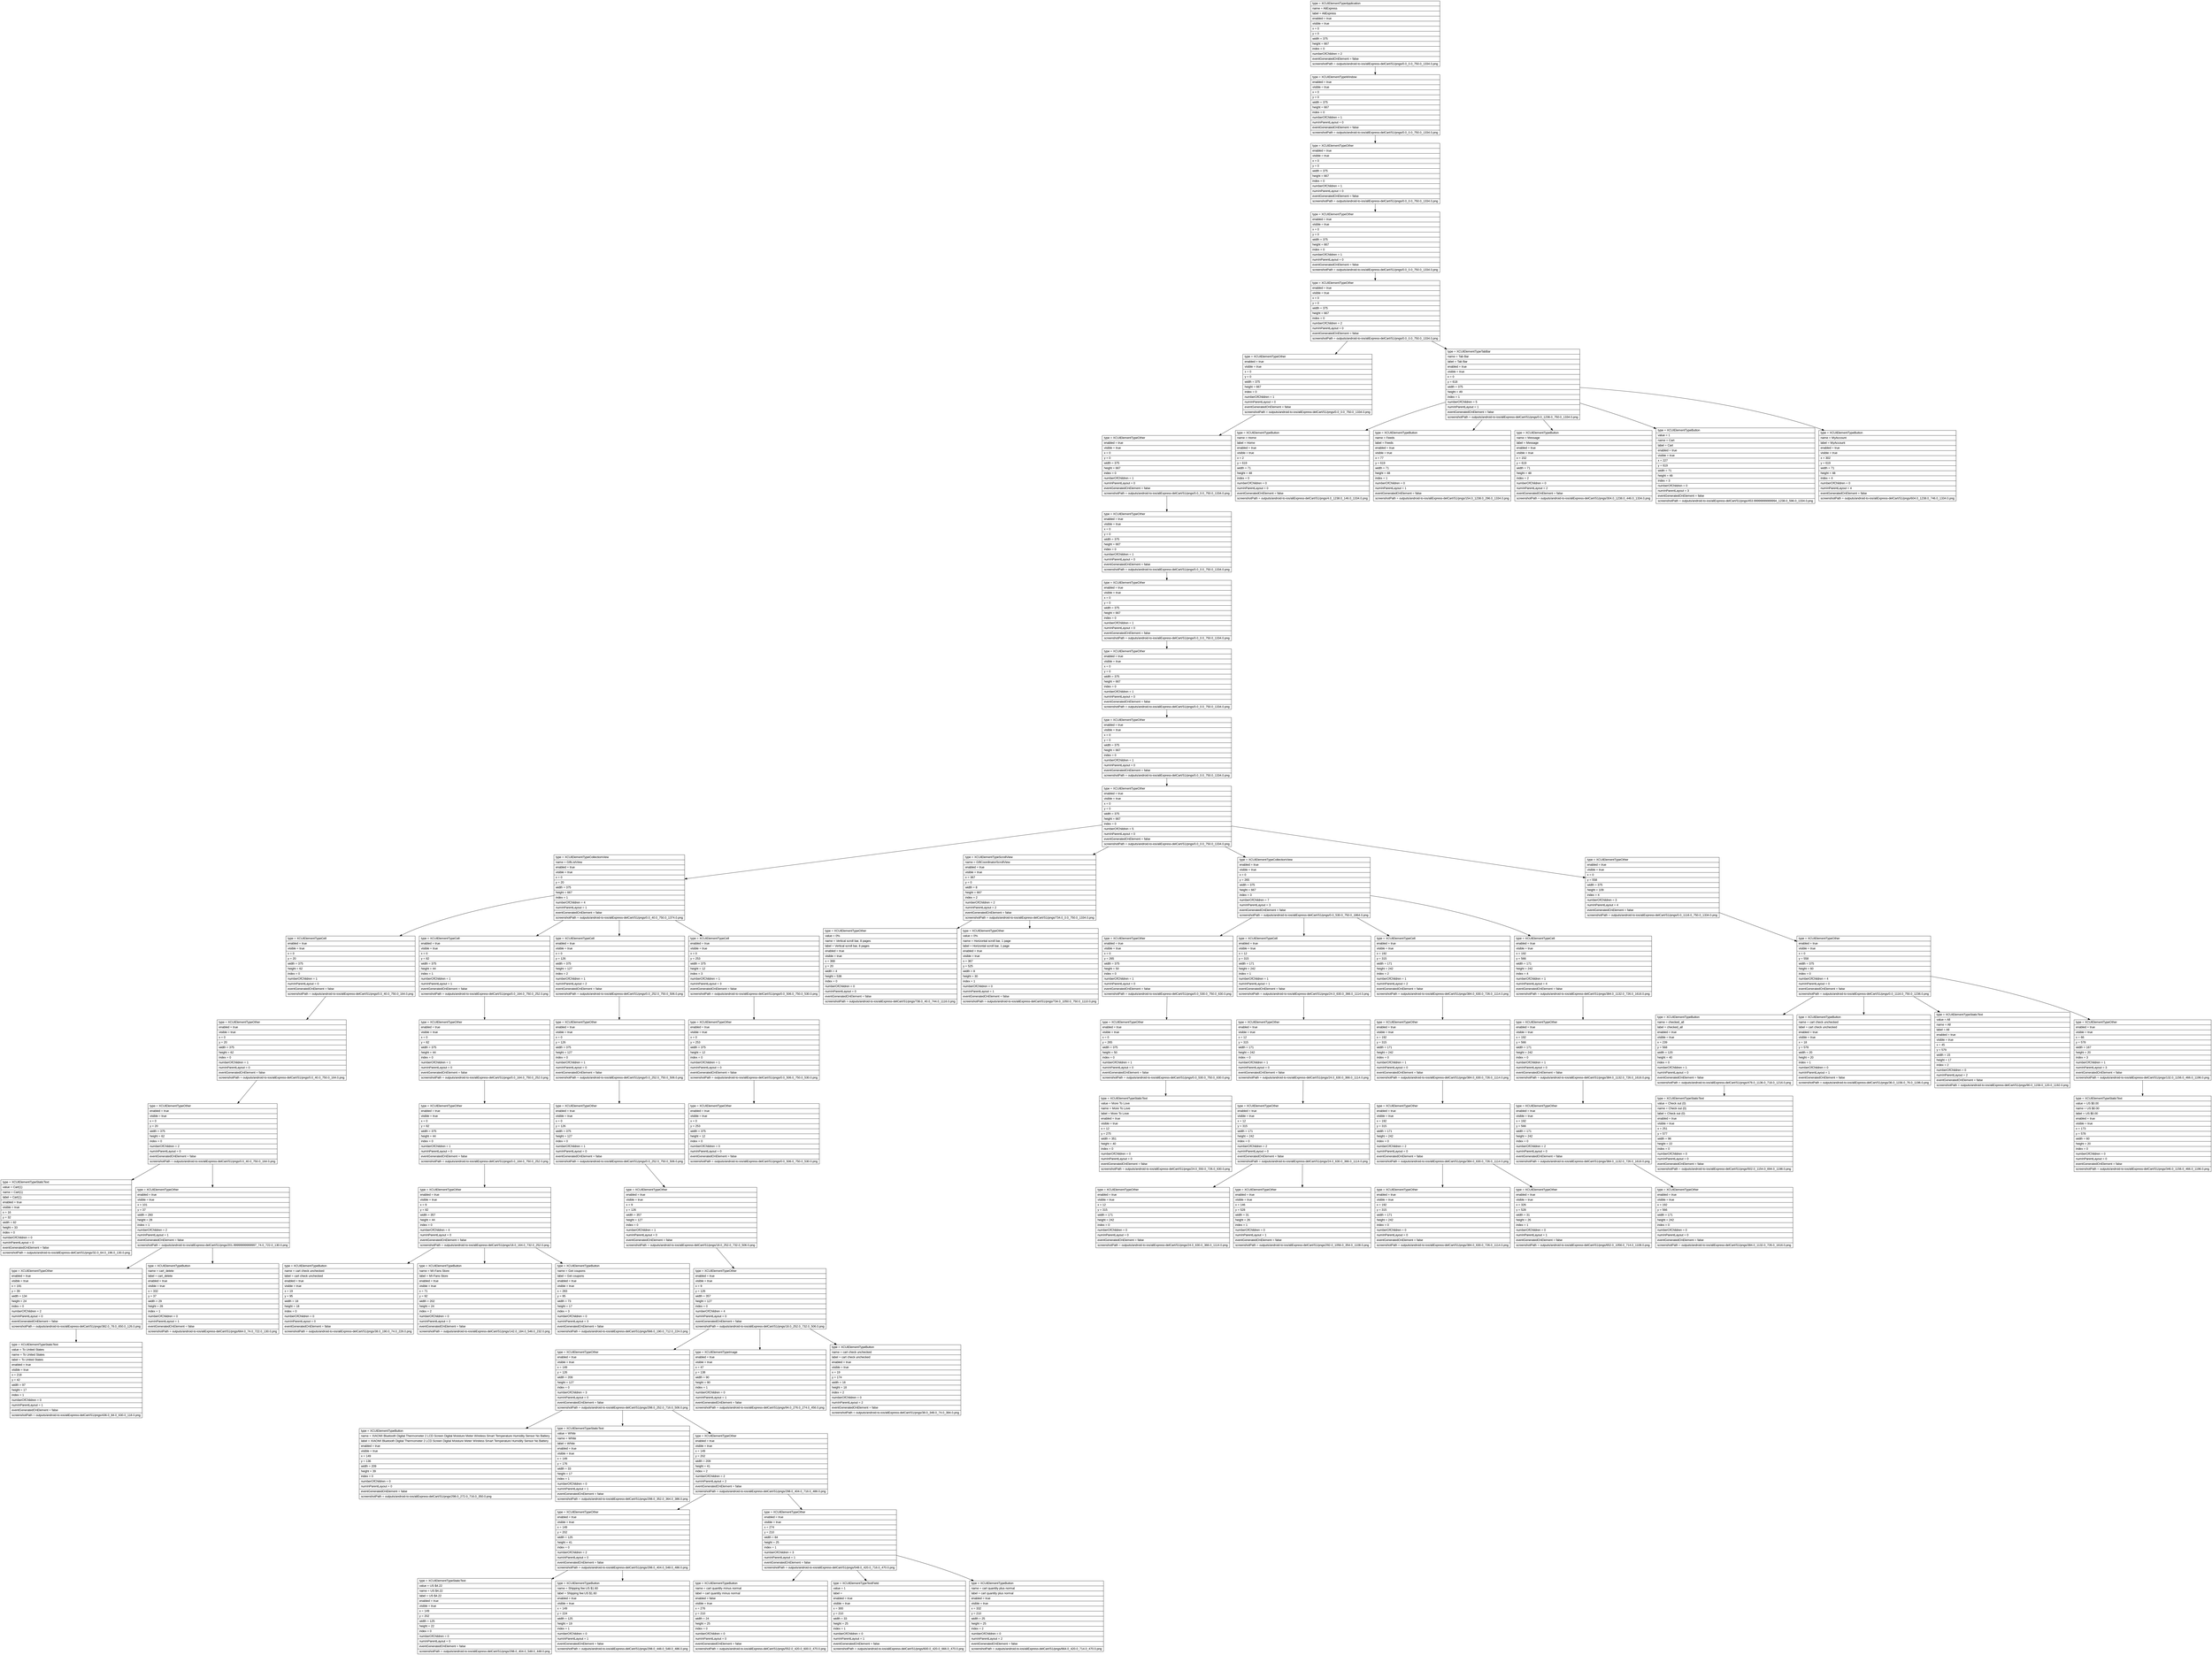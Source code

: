 digraph Layout {

	node [shape=record fontname=Arial];

	0	[label="{type = XCUIElementTypeApplication\l|name = AliExpress\l|label = AliExpress\l|enabled = true\l|visible = true\l|x = 0\l|y = 0\l|width = 375\l|height = 667\l|index = 0\l|numberOfChildren = 2\l|eventGeneratedOnElement = false \l|screenshotPath = outputs/android-to-ios/aliExpress-delCart/S1/pngs/0.0_0.0_750.0_1334.0.png\l}"]
	1	[label="{type = XCUIElementTypeWindow\l|enabled = true\l|visible = true\l|x = 0\l|y = 0\l|width = 375\l|height = 667\l|index = 0\l|numberOfChildren = 1\l|numInParentLayout = 0\l|eventGeneratedOnElement = false \l|screenshotPath = outputs/android-to-ios/aliExpress-delCart/S1/pngs/0.0_0.0_750.0_1334.0.png\l}"]
	2	[label="{type = XCUIElementTypeOther\l|enabled = true\l|visible = true\l|x = 0\l|y = 0\l|width = 375\l|height = 667\l|index = 0\l|numberOfChildren = 1\l|numInParentLayout = 0\l|eventGeneratedOnElement = false \l|screenshotPath = outputs/android-to-ios/aliExpress-delCart/S1/pngs/0.0_0.0_750.0_1334.0.png\l}"]
	3	[label="{type = XCUIElementTypeOther\l|enabled = true\l|visible = true\l|x = 0\l|y = 0\l|width = 375\l|height = 667\l|index = 0\l|numberOfChildren = 1\l|numInParentLayout = 0\l|eventGeneratedOnElement = false \l|screenshotPath = outputs/android-to-ios/aliExpress-delCart/S1/pngs/0.0_0.0_750.0_1334.0.png\l}"]
	4	[label="{type = XCUIElementTypeOther\l|enabled = true\l|visible = true\l|x = 0\l|y = 0\l|width = 375\l|height = 667\l|index = 0\l|numberOfChildren = 2\l|numInParentLayout = 0\l|eventGeneratedOnElement = false \l|screenshotPath = outputs/android-to-ios/aliExpress-delCart/S1/pngs/0.0_0.0_750.0_1334.0.png\l}"]
	5	[label="{type = XCUIElementTypeOther\l|enabled = true\l|visible = true\l|x = 0\l|y = 0\l|width = 375\l|height = 667\l|index = 0\l|numberOfChildren = 1\l|numInParentLayout = 0\l|eventGeneratedOnElement = false \l|screenshotPath = outputs/android-to-ios/aliExpress-delCart/S1/pngs/0.0_0.0_750.0_1334.0.png\l}"]
	6	[label="{type = XCUIElementTypeTabBar\l|name = Tab Bar\l|label = Tab Bar\l|enabled = true\l|visible = true\l|x = 0\l|y = 618\l|width = 375\l|height = 49\l|index = 1\l|numberOfChildren = 5\l|numInParentLayout = 1\l|eventGeneratedOnElement = false \l|screenshotPath = outputs/android-to-ios/aliExpress-delCart/S1/pngs/0.0_1236.0_750.0_1334.0.png\l}"]
	7	[label="{type = XCUIElementTypeOther\l|enabled = true\l|visible = true\l|x = 0\l|y = 0\l|width = 375\l|height = 667\l|index = 0\l|numberOfChildren = 1\l|numInParentLayout = 0\l|eventGeneratedOnElement = false \l|screenshotPath = outputs/android-to-ios/aliExpress-delCart/S1/pngs/0.0_0.0_750.0_1334.0.png\l}"]
	8	[label="{type = XCUIElementTypeButton\l|name = Home\l|label = Home\l|enabled = true\l|visible = true\l|x = 2\l|y = 619\l|width = 71\l|height = 48\l|index = 0\l|numberOfChildren = 0\l|numInParentLayout = 0\l|eventGeneratedOnElement = false \l|screenshotPath = outputs/android-to-ios/aliExpress-delCart/S1/pngs/4.0_1238.0_146.0_1334.0.png\l}"]
	9	[label="{type = XCUIElementTypeButton\l|name = Feeds\l|label = Feeds\l|enabled = true\l|visible = true\l|x = 77\l|y = 619\l|width = 71\l|height = 48\l|index = 1\l|numberOfChildren = 0\l|numInParentLayout = 1\l|eventGeneratedOnElement = false \l|screenshotPath = outputs/android-to-ios/aliExpress-delCart/S1/pngs/154.0_1238.0_296.0_1334.0.png\l}"]
	10	[label="{type = XCUIElementTypeButton\l|name = Message\l|label = Message\l|enabled = true\l|visible = true\l|x = 152\l|y = 619\l|width = 71\l|height = 48\l|index = 2\l|numberOfChildren = 0\l|numInParentLayout = 2\l|eventGeneratedOnElement = false \l|screenshotPath = outputs/android-to-ios/aliExpress-delCart/S1/pngs/304.0_1238.0_446.0_1334.0.png\l}"]
	11	[label="{type = XCUIElementTypeButton\l|value = 1\l|name = Cart\l|label = Cart\l|enabled = true\l|visible = true\l|x = 227\l|y = 619\l|width = 71\l|height = 48\l|index = 3\l|numberOfChildren = 0\l|numInParentLayout = 3\l|eventGeneratedOnElement = false \l|screenshotPath = outputs/android-to-ios/aliExpress-delCart/S1/pngs/453.99999999999994_1238.0_596.0_1334.0.png\l}"]
	12	[label="{type = XCUIElementTypeButton\l|name = MyAccount\l|label = MyAccount\l|enabled = true\l|visible = true\l|x = 302\l|y = 619\l|width = 71\l|height = 48\l|index = 4\l|numberOfChildren = 0\l|numInParentLayout = 4\l|eventGeneratedOnElement = false \l|screenshotPath = outputs/android-to-ios/aliExpress-delCart/S1/pngs/604.0_1238.0_746.0_1334.0.png\l}"]
	13	[label="{type = XCUIElementTypeOther\l|enabled = true\l|visible = true\l|x = 0\l|y = 0\l|width = 375\l|height = 667\l|index = 0\l|numberOfChildren = 1\l|numInParentLayout = 0\l|eventGeneratedOnElement = false \l|screenshotPath = outputs/android-to-ios/aliExpress-delCart/S1/pngs/0.0_0.0_750.0_1334.0.png\l}"]
	14	[label="{type = XCUIElementTypeOther\l|enabled = true\l|visible = true\l|x = 0\l|y = 0\l|width = 375\l|height = 667\l|index = 0\l|numberOfChildren = 1\l|numInParentLayout = 0\l|eventGeneratedOnElement = false \l|screenshotPath = outputs/android-to-ios/aliExpress-delCart/S1/pngs/0.0_0.0_750.0_1334.0.png\l}"]
	15	[label="{type = XCUIElementTypeOther\l|enabled = true\l|visible = true\l|x = 0\l|y = 0\l|width = 375\l|height = 667\l|index = 0\l|numberOfChildren = 1\l|numInParentLayout = 0\l|eventGeneratedOnElement = false \l|screenshotPath = outputs/android-to-ios/aliExpress-delCart/S1/pngs/0.0_0.0_750.0_1334.0.png\l}"]
	16	[label="{type = XCUIElementTypeOther\l|enabled = true\l|visible = true\l|x = 0\l|y = 0\l|width = 375\l|height = 667\l|index = 0\l|numberOfChildren = 1\l|numInParentLayout = 0\l|eventGeneratedOnElement = false \l|screenshotPath = outputs/android-to-ios/aliExpress-delCart/S1/pngs/0.0_0.0_750.0_1334.0.png\l}"]
	17	[label="{type = XCUIElementTypeOther\l|enabled = true\l|visible = true\l|x = 0\l|y = 0\l|width = 375\l|height = 667\l|index = 0\l|numberOfChildren = 5\l|numInParentLayout = 0\l|eventGeneratedOnElement = false \l|screenshotPath = outputs/android-to-ios/aliExpress-delCart/S1/pngs/0.0_0.0_750.0_1334.0.png\l}"]
	18	[label="{type = XCUIElementTypeCollectionView\l|name = GBListView\l|enabled = true\l|visible = true\l|x = 0\l|y = 20\l|width = 375\l|height = 667\l|index = 1\l|numberOfChildren = 4\l|numInParentLayout = 1\l|eventGeneratedOnElement = false \l|screenshotPath = outputs/android-to-ios/aliExpress-delCart/S1/pngs/0.0_40.0_750.0_1374.0.png\l}"]
	19	[label="{type = XCUIElementTypeScrollView\l|name = GBCoordinatorScrollView\l|enabled = true\l|visible = true\l|x = 367\l|y = 0\l|width = 8\l|height = 667\l|index = 2\l|numberOfChildren = 2\l|numInParentLayout = 2\l|eventGeneratedOnElement = false \l|screenshotPath = outputs/android-to-ios/aliExpress-delCart/S1/pngs/734.0_0.0_750.0_1334.0.png\l}"]
	20	[label="{type = XCUIElementTypeCollectionView\l|enabled = true\l|visible = true\l|x = 0\l|y = 265\l|width = 375\l|height = 667\l|index = 3\l|numberOfChildren = 7\l|numInParentLayout = 3\l|eventGeneratedOnElement = false \l|screenshotPath = outputs/android-to-ios/aliExpress-delCart/S1/pngs/0.0_530.0_750.0_1864.0.png\l}"]
	21	[label="{type = XCUIElementTypeOther\l|enabled = true\l|visible = true\l|x = 0\l|y = 558\l|width = 375\l|height = 109\l|index = 4\l|numberOfChildren = 3\l|numInParentLayout = 4\l|eventGeneratedOnElement = false \l|screenshotPath = outputs/android-to-ios/aliExpress-delCart/S1/pngs/0.0_1116.0_750.0_1334.0.png\l}"]
	22	[label="{type = XCUIElementTypeCell\l|enabled = true\l|visible = true\l|x = 0\l|y = 20\l|width = 375\l|height = 62\l|index = 0\l|numberOfChildren = 1\l|numInParentLayout = 0\l|eventGeneratedOnElement = false \l|screenshotPath = outputs/android-to-ios/aliExpress-delCart/S1/pngs/0.0_40.0_750.0_164.0.png\l}"]
	23	[label="{type = XCUIElementTypeCell\l|enabled = true\l|visible = true\l|x = 0\l|y = 82\l|width = 375\l|height = 44\l|index = 1\l|numberOfChildren = 1\l|numInParentLayout = 1\l|eventGeneratedOnElement = false \l|screenshotPath = outputs/android-to-ios/aliExpress-delCart/S1/pngs/0.0_164.0_750.0_252.0.png\l}"]
	24	[label="{type = XCUIElementTypeCell\l|enabled = true\l|visible = true\l|x = 0\l|y = 126\l|width = 375\l|height = 127\l|index = 2\l|numberOfChildren = 1\l|numInParentLayout = 2\l|eventGeneratedOnElement = false \l|screenshotPath = outputs/android-to-ios/aliExpress-delCart/S1/pngs/0.0_252.0_750.0_506.0.png\l}"]
	25	[label="{type = XCUIElementTypeCell\l|enabled = true\l|visible = true\l|x = 0\l|y = 253\l|width = 375\l|height = 12\l|index = 3\l|numberOfChildren = 1\l|numInParentLayout = 3\l|eventGeneratedOnElement = false \l|screenshotPath = outputs/android-to-ios/aliExpress-delCart/S1/pngs/0.0_506.0_750.0_530.0.png\l}"]
	26	[label="{type = XCUIElementTypeOther\l|value = 0%\l|name = Vertical scroll bar, 8 pages\l|label = Vertical scroll bar, 8 pages\l|enabled = true\l|visible = true\l|x = 368\l|y = 20\l|width = 4\l|height = 538\l|index = 0\l|numberOfChildren = 0\l|numInParentLayout = 0\l|eventGeneratedOnElement = false \l|screenshotPath = outputs/android-to-ios/aliExpress-delCart/S1/pngs/736.0_40.0_744.0_1116.0.png\l}"]
	27	[label="{type = XCUIElementTypeOther\l|value = 0%\l|name = Horizontal scroll bar, 1 page\l|label = Horizontal scroll bar, 1 page\l|enabled = true\l|visible = true\l|x = 367\l|y = 525\l|width = 8\l|height = 30\l|index = 1\l|numberOfChildren = 0\l|numInParentLayout = 1\l|eventGeneratedOnElement = false \l|screenshotPath = outputs/android-to-ios/aliExpress-delCart/S1/pngs/734.0_1050.0_750.0_1110.0.png\l}"]
	28	[label="{type = XCUIElementTypeOther\l|enabled = true\l|visible = true\l|x = 0\l|y = 265\l|width = 375\l|height = 50\l|index = 0\l|numberOfChildren = 1\l|numInParentLayout = 0\l|eventGeneratedOnElement = false \l|screenshotPath = outputs/android-to-ios/aliExpress-delCart/S1/pngs/0.0_530.0_750.0_630.0.png\l}"]
	29	[label="{type = XCUIElementTypeCell\l|enabled = true\l|visible = true\l|x = 12\l|y = 315\l|width = 171\l|height = 242\l|index = 1\l|numberOfChildren = 1\l|numInParentLayout = 1\l|eventGeneratedOnElement = false \l|screenshotPath = outputs/android-to-ios/aliExpress-delCart/S1/pngs/24.0_630.0_366.0_1114.0.png\l}"]
	30	[label="{type = XCUIElementTypeCell\l|enabled = true\l|visible = true\l|x = 192\l|y = 315\l|width = 171\l|height = 242\l|index = 2\l|numberOfChildren = 1\l|numInParentLayout = 2\l|eventGeneratedOnElement = false \l|screenshotPath = outputs/android-to-ios/aliExpress-delCart/S1/pngs/384.0_630.0_726.0_1114.0.png\l}"]
	31	[label="{type = XCUIElementTypeCell\l|enabled = true\l|visible = true\l|x = 192\l|y = 566\l|width = 171\l|height = 242\l|index = 4\l|numberOfChildren = 1\l|numInParentLayout = 4\l|eventGeneratedOnElement = false \l|screenshotPath = outputs/android-to-ios/aliExpress-delCart/S1/pngs/384.0_1132.0_726.0_1616.0.png\l}"]
	32	[label="{type = XCUIElementTypeOther\l|enabled = true\l|visible = true\l|x = 0\l|y = 558\l|width = 375\l|height = 60\l|index = 0\l|numberOfChildren = 4\l|numInParentLayout = 0\l|eventGeneratedOnElement = false \l|screenshotPath = outputs/android-to-ios/aliExpress-delCart/S1/pngs/0.0_1116.0_750.0_1236.0.png\l}"]
	33	[label="{type = XCUIElementTypeOther\l|enabled = true\l|visible = true\l|x = 0\l|y = 20\l|width = 375\l|height = 62\l|index = 0\l|numberOfChildren = 1\l|numInParentLayout = 0\l|eventGeneratedOnElement = false \l|screenshotPath = outputs/android-to-ios/aliExpress-delCart/S1/pngs/0.0_40.0_750.0_164.0.png\l}"]
	34	[label="{type = XCUIElementTypeOther\l|enabled = true\l|visible = true\l|x = 0\l|y = 82\l|width = 375\l|height = 44\l|index = 0\l|numberOfChildren = 1\l|numInParentLayout = 0\l|eventGeneratedOnElement = false \l|screenshotPath = outputs/android-to-ios/aliExpress-delCart/S1/pngs/0.0_164.0_750.0_252.0.png\l}"]
	35	[label="{type = XCUIElementTypeOther\l|enabled = true\l|visible = true\l|x = 0\l|y = 126\l|width = 375\l|height = 127\l|index = 0\l|numberOfChildren = 1\l|numInParentLayout = 0\l|eventGeneratedOnElement = false \l|screenshotPath = outputs/android-to-ios/aliExpress-delCart/S1/pngs/0.0_252.0_750.0_506.0.png\l}"]
	36	[label="{type = XCUIElementTypeOther\l|enabled = true\l|visible = true\l|x = 0\l|y = 253\l|width = 375\l|height = 12\l|index = 0\l|numberOfChildren = 1\l|numInParentLayout = 0\l|eventGeneratedOnElement = false \l|screenshotPath = outputs/android-to-ios/aliExpress-delCart/S1/pngs/0.0_506.0_750.0_530.0.png\l}"]
	37	[label="{type = XCUIElementTypeOther\l|enabled = true\l|visible = true\l|x = 0\l|y = 265\l|width = 375\l|height = 50\l|index = 0\l|numberOfChildren = 1\l|numInParentLayout = 0\l|eventGeneratedOnElement = false \l|screenshotPath = outputs/android-to-ios/aliExpress-delCart/S1/pngs/0.0_530.0_750.0_630.0.png\l}"]
	38	[label="{type = XCUIElementTypeOther\l|enabled = true\l|visible = true\l|x = 12\l|y = 315\l|width = 171\l|height = 242\l|index = 0\l|numberOfChildren = 1\l|numInParentLayout = 0\l|eventGeneratedOnElement = false \l|screenshotPath = outputs/android-to-ios/aliExpress-delCart/S1/pngs/24.0_630.0_366.0_1114.0.png\l}"]
	39	[label="{type = XCUIElementTypeOther\l|enabled = true\l|visible = true\l|x = 192\l|y = 315\l|width = 171\l|height = 242\l|index = 0\l|numberOfChildren = 1\l|numInParentLayout = 0\l|eventGeneratedOnElement = false \l|screenshotPath = outputs/android-to-ios/aliExpress-delCart/S1/pngs/384.0_630.0_726.0_1114.0.png\l}"]
	40	[label="{type = XCUIElementTypeOther\l|enabled = true\l|visible = true\l|x = 192\l|y = 566\l|width = 171\l|height = 242\l|index = 0\l|numberOfChildren = 1\l|numInParentLayout = 0\l|eventGeneratedOnElement = false \l|screenshotPath = outputs/android-to-ios/aliExpress-delCart/S1/pngs/384.0_1132.0_726.0_1616.0.png\l}"]
	41	[label="{type = XCUIElementTypeButton\l|name = checked_all\l|label = checked_all\l|enabled = true\l|visible = true\l|x = 239\l|y = 568\l|width = 120\l|height = 40\l|index = 0\l|numberOfChildren = 1\l|numInParentLayout = 0\l|eventGeneratedOnElement = false \l|screenshotPath = outputs/android-to-ios/aliExpress-delCart/S1/pngs/478.0_1136.0_718.0_1216.0.png\l}"]
	42	[label="{type = XCUIElementTypeButton\l|name = cart check unchecked\l|label = cart check unchecked\l|enabled = true\l|visible = true\l|x = 18\l|y = 578\l|width = 20\l|height = 20\l|index = 1\l|numberOfChildren = 0\l|numInParentLayout = 1\l|eventGeneratedOnElement = false \l|screenshotPath = outputs/android-to-ios/aliExpress-delCart/S1/pngs/36.0_1156.0_76.0_1196.0.png\l}"]
	43	[label="{type = XCUIElementTypeStaticText\l|value = All\l|name = All\l|label = All\l|enabled = true\l|visible = true\l|x = 45\l|y = 579\l|width = 15\l|height = 17\l|index = 2\l|numberOfChildren = 0\l|numInParentLayout = 2\l|eventGeneratedOnElement = false \l|screenshotPath = outputs/android-to-ios/aliExpress-delCart/S1/pngs/90.0_1158.0_120.0_1192.0.png\l}"]
	44	[label="{type = XCUIElementTypeOther\l|enabled = true\l|visible = true\l|x = 66\l|y = 578\l|width = 167\l|height = 20\l|index = 3\l|numberOfChildren = 1\l|numInParentLayout = 3\l|eventGeneratedOnElement = false \l|screenshotPath = outputs/android-to-ios/aliExpress-delCart/S1/pngs/132.0_1156.0_466.0_1196.0.png\l}"]
	45	[label="{type = XCUIElementTypeOther\l|enabled = true\l|visible = true\l|x = 0\l|y = 20\l|width = 375\l|height = 62\l|index = 0\l|numberOfChildren = 2\l|numInParentLayout = 0\l|eventGeneratedOnElement = false \l|screenshotPath = outputs/android-to-ios/aliExpress-delCart/S1/pngs/0.0_40.0_750.0_164.0.png\l}"]
	46	[label="{type = XCUIElementTypeOther\l|enabled = true\l|visible = true\l|x = 0\l|y = 82\l|width = 375\l|height = 44\l|index = 0\l|numberOfChildren = 1\l|numInParentLayout = 0\l|eventGeneratedOnElement = false \l|screenshotPath = outputs/android-to-ios/aliExpress-delCart/S1/pngs/0.0_164.0_750.0_252.0.png\l}"]
	47	[label="{type = XCUIElementTypeOther\l|enabled = true\l|visible = true\l|x = 0\l|y = 126\l|width = 375\l|height = 127\l|index = 0\l|numberOfChildren = 1\l|numInParentLayout = 0\l|eventGeneratedOnElement = false \l|screenshotPath = outputs/android-to-ios/aliExpress-delCart/S1/pngs/0.0_252.0_750.0_506.0.png\l}"]
	48	[label="{type = XCUIElementTypeOther\l|enabled = true\l|visible = true\l|x = 0\l|y = 253\l|width = 375\l|height = 12\l|index = 0\l|numberOfChildren = 0\l|numInParentLayout = 0\l|eventGeneratedOnElement = false \l|screenshotPath = outputs/android-to-ios/aliExpress-delCart/S1/pngs/0.0_506.0_750.0_530.0.png\l}"]
	49	[label="{type = XCUIElementTypeStaticText\l|value = More To Love\l|name = More To Love\l|label = More To Love\l|enabled = true\l|visible = true\l|x = 12\l|y = 275\l|width = 351\l|height = 40\l|index = 0\l|numberOfChildren = 0\l|numInParentLayout = 0\l|eventGeneratedOnElement = false \l|screenshotPath = outputs/android-to-ios/aliExpress-delCart/S1/pngs/24.0_550.0_726.0_630.0.png\l}"]
	50	[label="{type = XCUIElementTypeOther\l|enabled = true\l|visible = true\l|x = 12\l|y = 315\l|width = 171\l|height = 242\l|index = 0\l|numberOfChildren = 2\l|numInParentLayout = 0\l|eventGeneratedOnElement = false \l|screenshotPath = outputs/android-to-ios/aliExpress-delCart/S1/pngs/24.0_630.0_366.0_1114.0.png\l}"]
	51	[label="{type = XCUIElementTypeOther\l|enabled = true\l|visible = true\l|x = 192\l|y = 315\l|width = 171\l|height = 242\l|index = 0\l|numberOfChildren = 2\l|numInParentLayout = 0\l|eventGeneratedOnElement = false \l|screenshotPath = outputs/android-to-ios/aliExpress-delCart/S1/pngs/384.0_630.0_726.0_1114.0.png\l}"]
	52	[label="{type = XCUIElementTypeOther\l|enabled = true\l|visible = true\l|x = 192\l|y = 566\l|width = 171\l|height = 242\l|index = 0\l|numberOfChildren = 2\l|numInParentLayout = 0\l|eventGeneratedOnElement = false \l|screenshotPath = outputs/android-to-ios/aliExpress-delCart/S1/pngs/384.0_1132.0_726.0_1616.0.png\l}"]
	53	[label="{type = XCUIElementTypeStaticText\l|value = Check out (0)\l|name = Check out (0)\l|label = Check out (0)\l|enabled = true\l|visible = true\l|x = 251\l|y = 577\l|width = 96\l|height = 22\l|index = 0\l|numberOfChildren = 0\l|numInParentLayout = 0\l|eventGeneratedOnElement = false \l|screenshotPath = outputs/android-to-ios/aliExpress-delCart/S1/pngs/502.0_1154.0_694.0_1198.0.png\l}"]
	54	[label="{type = XCUIElementTypeStaticText\l|value = US $0.00\l|name = US $0.00\l|label = US $0.00\l|enabled = true\l|visible = true\l|x = 173\l|y = 578\l|width = 60\l|height = 20\l|index = 0\l|numberOfChildren = 0\l|numInParentLayout = 0\l|eventGeneratedOnElement = false \l|screenshotPath = outputs/android-to-ios/aliExpress-delCart/S1/pngs/346.0_1156.0_466.0_1196.0.png\l}"]
	55	[label="{type = XCUIElementTypeStaticText\l|value = Cart(1)\l|name = Cart(1)\l|label = Cart(1)\l|enabled = true\l|visible = true\l|x = 16\l|y = 32\l|width = 82\l|height = 33\l|index = 0\l|numberOfChildren = 0\l|numInParentLayout = 0\l|eventGeneratedOnElement = false \l|screenshotPath = outputs/android-to-ios/aliExpress-delCart/S1/pngs/32.0_64.0_196.0_130.0.png\l}"]
	56	[label="{type = XCUIElementTypeOther\l|enabled = true\l|visible = true\l|x = 101\l|y = 37\l|width = 260\l|height = 28\l|index = 1\l|numberOfChildren = 2\l|numInParentLayout = 1\l|eventGeneratedOnElement = false \l|screenshotPath = outputs/android-to-ios/aliExpress-delCart/S1/pngs/201.99999999999997_74.0_722.0_130.0.png\l}"]
	57	[label="{type = XCUIElementTypeOther\l|enabled = true\l|visible = true\l|x = 9\l|y = 82\l|width = 357\l|height = 44\l|index = 0\l|numberOfChildren = 4\l|numInParentLayout = 0\l|eventGeneratedOnElement = false \l|screenshotPath = outputs/android-to-ios/aliExpress-delCart/S1/pngs/18.0_164.0_732.0_252.0.png\l}"]
	58	[label="{type = XCUIElementTypeOther\l|enabled = true\l|visible = true\l|x = 9\l|y = 126\l|width = 357\l|height = 127\l|index = 0\l|numberOfChildren = 1\l|numInParentLayout = 0\l|eventGeneratedOnElement = false \l|screenshotPath = outputs/android-to-ios/aliExpress-delCart/S1/pngs/18.0_252.0_732.0_506.0.png\l}"]
	59	[label="{type = XCUIElementTypeOther\l|enabled = true\l|visible = true\l|x = 12\l|y = 315\l|width = 171\l|height = 242\l|index = 0\l|numberOfChildren = 0\l|numInParentLayout = 0\l|eventGeneratedOnElement = false \l|screenshotPath = outputs/android-to-ios/aliExpress-delCart/S1/pngs/24.0_630.0_366.0_1114.0.png\l}"]
	60	[label="{type = XCUIElementTypeOther\l|enabled = true\l|visible = true\l|x = 146\l|y = 528\l|width = 31\l|height = 26\l|index = 1\l|numberOfChildren = 0\l|numInParentLayout = 1\l|eventGeneratedOnElement = false \l|screenshotPath = outputs/android-to-ios/aliExpress-delCart/S1/pngs/292.0_1056.0_354.0_1108.0.png\l}"]
	61	[label="{type = XCUIElementTypeOther\l|enabled = true\l|visible = true\l|x = 192\l|y = 315\l|width = 171\l|height = 242\l|index = 0\l|numberOfChildren = 0\l|numInParentLayout = 0\l|eventGeneratedOnElement = false \l|screenshotPath = outputs/android-to-ios/aliExpress-delCart/S1/pngs/384.0_630.0_726.0_1114.0.png\l}"]
	62	[label="{type = XCUIElementTypeOther\l|enabled = true\l|visible = true\l|x = 326\l|y = 528\l|width = 31\l|height = 26\l|index = 1\l|numberOfChildren = 0\l|numInParentLayout = 1\l|eventGeneratedOnElement = false \l|screenshotPath = outputs/android-to-ios/aliExpress-delCart/S1/pngs/652.0_1056.0_714.0_1108.0.png\l}"]
	63	[label="{type = XCUIElementTypeOther\l|enabled = true\l|visible = true\l|x = 192\l|y = 566\l|width = 171\l|height = 242\l|index = 0\l|numberOfChildren = 0\l|numInParentLayout = 0\l|eventGeneratedOnElement = false \l|screenshotPath = outputs/android-to-ios/aliExpress-delCart/S1/pngs/384.0_1132.0_726.0_1616.0.png\l}"]
	64	[label="{type = XCUIElementTypeOther\l|enabled = true\l|visible = true\l|x = 191\l|y = 39\l|width = 134\l|height = 24\l|index = 0\l|numberOfChildren = 2\l|numInParentLayout = 0\l|eventGeneratedOnElement = false \l|screenshotPath = outputs/android-to-ios/aliExpress-delCart/S1/pngs/382.0_78.0_650.0_126.0.png\l}"]
	65	[label="{type = XCUIElementTypeButton\l|name = cart_delete\l|label = cart_delete\l|enabled = true\l|visible = true\l|x = 332\l|y = 37\l|width = 29\l|height = 28\l|index = 1\l|numberOfChildren = 0\l|numInParentLayout = 1\l|eventGeneratedOnElement = false \l|screenshotPath = outputs/android-to-ios/aliExpress-delCart/S1/pngs/664.0_74.0_722.0_130.0.png\l}"]
	66	[label="{type = XCUIElementTypeButton\l|name = cart check unchecked\l|label = cart check unchecked\l|enabled = true\l|visible = true\l|x = 19\l|y = 95\l|width = 18\l|height = 18\l|index = 0\l|numberOfChildren = 0\l|numInParentLayout = 0\l|eventGeneratedOnElement = false \l|screenshotPath = outputs/android-to-ios/aliExpress-delCart/S1/pngs/38.0_190.0_74.0_226.0.png\l}"]
	67	[label="{type = XCUIElementTypeButton\l|name = MI-Fans Store\l|label = MI-Fans Store\l|enabled = true\l|visible = true\l|x = 71\l|y = 92\l|width = 202\l|height = 24\l|index = 2\l|numberOfChildren = 0\l|numInParentLayout = 2\l|eventGeneratedOnElement = false \l|screenshotPath = outputs/android-to-ios/aliExpress-delCart/S1/pngs/142.0_184.0_546.0_232.0.png\l}"]
	68	[label="{type = XCUIElementTypeButton\l|name = Get coupons\l|label = Get coupons\l|enabled = true\l|visible = true\l|x = 283\l|y = 95\l|width = 73\l|height = 17\l|index = 3\l|numberOfChildren = 0\l|numInParentLayout = 3\l|eventGeneratedOnElement = false \l|screenshotPath = outputs/android-to-ios/aliExpress-delCart/S1/pngs/566.0_190.0_712.0_224.0.png\l}"]
	69	[label="{type = XCUIElementTypeOther\l|enabled = true\l|visible = true\l|x = 9\l|y = 126\l|width = 357\l|height = 127\l|index = 0\l|numberOfChildren = 4\l|numInParentLayout = 0\l|eventGeneratedOnElement = false \l|screenshotPath = outputs/android-to-ios/aliExpress-delCart/S1/pngs/18.0_252.0_732.0_506.0.png\l}"]
	70	[label="{type = XCUIElementTypeStaticText\l|value = To United States\l|name = To United States\l|label = To United States\l|enabled = true\l|visible = true\l|x = 218\l|y = 42\l|width = 97\l|height = 17\l|index = 1\l|numberOfChildren = 0\l|numInParentLayout = 1\l|eventGeneratedOnElement = false \l|screenshotPath = outputs/android-to-ios/aliExpress-delCart/S1/pngs/436.0_84.0_630.0_118.0.png\l}"]
	71	[label="{type = XCUIElementTypeOther\l|enabled = true\l|visible = true\l|x = 149\l|y = 126\l|width = 209\l|height = 127\l|index = 0\l|numberOfChildren = 3\l|numInParentLayout = 0\l|eventGeneratedOnElement = false \l|screenshotPath = outputs/android-to-ios/aliExpress-delCart/S1/pngs/298.0_252.0_716.0_506.0.png\l}"]
	72	[label="{type = XCUIElementTypeImage\l|enabled = true\l|visible = true\l|x = 47\l|y = 138\l|width = 90\l|height = 90\l|index = 1\l|numberOfChildren = 0\l|numInParentLayout = 1\l|eventGeneratedOnElement = false \l|screenshotPath = outputs/android-to-ios/aliExpress-delCart/S1/pngs/94.0_276.0_274.0_456.0.png\l}"]
	73	[label="{type = XCUIElementTypeButton\l|name = cart check unchecked\l|label = cart check unchecked\l|enabled = true\l|visible = true\l|x = 19\l|y = 174\l|width = 18\l|height = 18\l|index = 2\l|numberOfChildren = 0\l|numInParentLayout = 2\l|eventGeneratedOnElement = false \l|screenshotPath = outputs/android-to-ios/aliExpress-delCart/S1/pngs/38.0_348.0_74.0_384.0.png\l}"]
	74	[label="{type = XCUIElementTypeButton\l|name = XIAOMI Bluetooth Digital Thermometer 2 LCD Screen Digital Moisture Meter Wireless Smart Temperature Humidity Sensor No Battery\l|label = XIAOMI Bluetooth Digital Thermometer 2 LCD Screen Digital Moisture Meter Wireless Smart Temperature Humidity Sensor No Battery\l|enabled = true\l|visible = true\l|x = 149\l|y = 136\l|width = 209\l|height = 39\l|index = 0\l|numberOfChildren = 0\l|numInParentLayout = 0\l|eventGeneratedOnElement = false \l|screenshotPath = outputs/android-to-ios/aliExpress-delCart/S1/pngs/298.0_272.0_716.0_350.0.png\l}"]
	75	[label="{type = XCUIElementTypeStaticText\l|value = White\l|name = White\l|label = White\l|enabled = true\l|visible = true\l|x = 149\l|y = 176\l|width = 33\l|height = 17\l|index = 1\l|numberOfChildren = 0\l|numInParentLayout = 1\l|eventGeneratedOnElement = false \l|screenshotPath = outputs/android-to-ios/aliExpress-delCart/S1/pngs/298.0_352.0_364.0_386.0.png\l}"]
	76	[label="{type = XCUIElementTypeOther\l|enabled = true\l|visible = true\l|x = 149\l|y = 202\l|width = 209\l|height = 41\l|index = 2\l|numberOfChildren = 2\l|numInParentLayout = 2\l|eventGeneratedOnElement = false \l|screenshotPath = outputs/android-to-ios/aliExpress-delCart/S1/pngs/298.0_404.0_716.0_486.0.png\l}"]
	77	[label="{type = XCUIElementTypeOther\l|enabled = true\l|visible = true\l|x = 149\l|y = 202\l|width = 125\l|height = 41\l|index = 0\l|numberOfChildren = 2\l|numInParentLayout = 0\l|eventGeneratedOnElement = false \l|screenshotPath = outputs/android-to-ios/aliExpress-delCart/S1/pngs/298.0_404.0_548.0_486.0.png\l}"]
	78	[label="{type = XCUIElementTypeOther\l|enabled = true\l|visible = true\l|x = 274\l|y = 210\l|width = 84\l|height = 25\l|index = 1\l|numberOfChildren = 3\l|numInParentLayout = 1\l|eventGeneratedOnElement = false \l|screenshotPath = outputs/android-to-ios/aliExpress-delCart/S1/pngs/548.0_420.0_716.0_470.0.png\l}"]
	79	[label="{type = XCUIElementTypeStaticText\l|value = US $4.22\l|name = US $4.22\l|label = US $4.22\l|enabled = true\l|visible = true\l|x = 149\l|y = 202\l|width = 125\l|height = 22\l|index = 0\l|numberOfChildren = 0\l|numInParentLayout = 0\l|eventGeneratedOnElement = false \l|screenshotPath = outputs/android-to-ios/aliExpress-delCart/S1/pngs/298.0_404.0_548.0_448.0.png\l}"]
	80	[label="{type = XCUIElementTypeButton\l|name = Shipping fee:US $1.60\l|label = Shipping fee:US $1.60\l|enabled = true\l|visible = true\l|x = 149\l|y = 224\l|width = 125\l|height = 19\l|index = 1\l|numberOfChildren = 0\l|numInParentLayout = 1\l|eventGeneratedOnElement = false \l|screenshotPath = outputs/android-to-ios/aliExpress-delCart/S1/pngs/298.0_448.0_548.0_486.0.png\l}"]
	81	[label="{type = XCUIElementTypeButton\l|name = cart quantity minus normal\l|label = cart quantity minus normal\l|enabled = false\l|visible = true\l|x = 276\l|y = 210\l|width = 24\l|height = 25\l|index = 0\l|numberOfChildren = 0\l|numInParentLayout = 0\l|eventGeneratedOnElement = false \l|screenshotPath = outputs/android-to-ios/aliExpress-delCart/S1/pngs/552.0_420.0_600.0_470.0.png\l}"]
	82	[label="{type = XCUIElementTypeTextField\l|value = 1\l|label = \l|enabled = true\l|visible = true\l|x = 300\l|y = 210\l|width = 33\l|height = 25\l|index = 1\l|numberOfChildren = 0\l|numInParentLayout = 1\l|eventGeneratedOnElement = false \l|screenshotPath = outputs/android-to-ios/aliExpress-delCart/S1/pngs/600.0_420.0_666.0_470.0.png\l}"]
	83	[label="{type = XCUIElementTypeButton\l|name = cart quantity plus normal\l|label = cart quantity plus normal\l|enabled = true\l|visible = true\l|x = 332\l|y = 210\l|width = 25\l|height = 25\l|index = 2\l|numberOfChildren = 0\l|numInParentLayout = 2\l|eventGeneratedOnElement = false \l|screenshotPath = outputs/android-to-ios/aliExpress-delCart/S1/pngs/664.0_420.0_714.0_470.0.png\l}"]


	0 -> 1
	1 -> 2
	2 -> 3
	3 -> 4
	4 -> 5
	4 -> 6
	5 -> 7
	6 -> 8
	6 -> 9
	6 -> 10
	6 -> 11
	6 -> 12
	7 -> 13
	13 -> 14
	14 -> 15
	15 -> 16
	16 -> 17
	17 -> 18
	17 -> 19
	17 -> 20
	17 -> 21
	18 -> 22
	18 -> 23
	18 -> 24
	18 -> 25
	19 -> 26
	19 -> 27
	20 -> 28
	20 -> 29
	20 -> 30
	20 -> 31
	21 -> 32
	22 -> 33
	23 -> 34
	24 -> 35
	25 -> 36
	28 -> 37
	29 -> 38
	30 -> 39
	31 -> 40
	32 -> 41
	32 -> 42
	32 -> 43
	32 -> 44
	33 -> 45
	34 -> 46
	35 -> 47
	36 -> 48
	37 -> 49
	38 -> 50
	39 -> 51
	40 -> 52
	41 -> 53
	44 -> 54
	45 -> 55
	45 -> 56
	46 -> 57
	47 -> 58
	50 -> 59
	50 -> 60
	51 -> 61
	51 -> 62
	52 -> 63
	56 -> 64
	56 -> 65
	57 -> 66
	57 -> 67
	57 -> 68
	58 -> 69
	64 -> 70
	69 -> 71
	69 -> 72
	69 -> 73
	71 -> 74
	71 -> 75
	71 -> 76
	76 -> 77
	76 -> 78
	77 -> 79
	77 -> 80
	78 -> 81
	78 -> 82
	78 -> 83


}